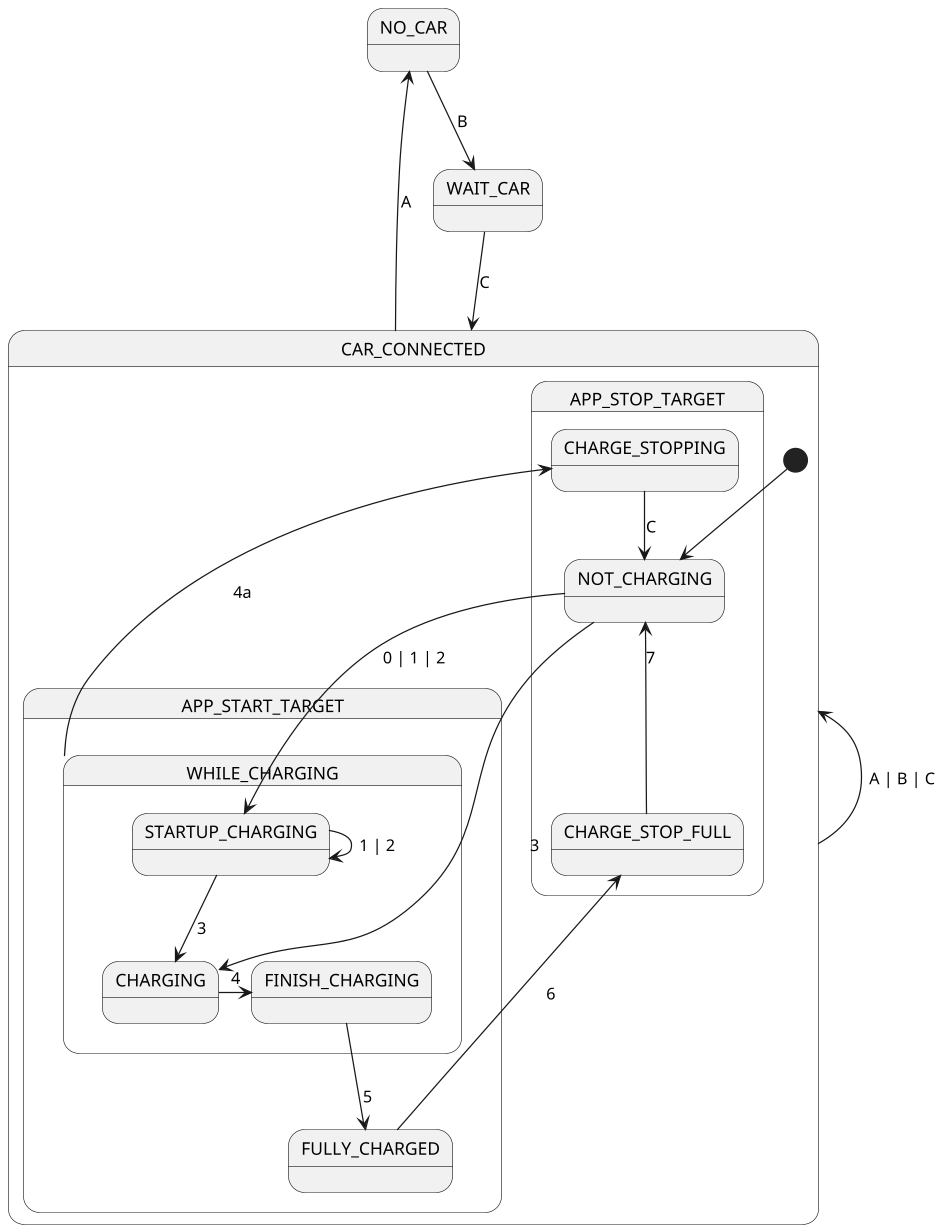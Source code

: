 @startuml
'https://plantuml.com/state-diagram

scale 950 width

state "NO_CAR" as noCar
state "WAIT_CAR" as waitCar

state "CAR_CONNECTED" as car {
    state "APP_STOP_TARGET" as appstop {
        state "NOT_CHARGING" as notCh
        state "CHARGE_STOPPING" as stopCh
        state "CHARGE_STOP_FULL" as stopFull
    }
    state "APP_START_TARGET" as appstart {
        state "WHILE_CHARGING" as whileCh {
            state "STARTUP_CHARGING" as startCh
            state "CHARGING" as Ch
            state "FINISH_CHARGING" as finCh
        }
        state "FULLY_CHARGED" as fulCh
    }
    [*] --> notCh
}

noCar -d-> waitCar : B
waitCar -d-> car : C
notCh --> startCh : 0 | 1 | 2
startCh --> startCh : 1 | 2
notCh --> Ch : 3
startCh --> Ch : 3
Ch -> finCh : 4
finCh -->fulCh : 5
stopCh --> notCh : C
fulCh -l-> stopFull: 6
stopFull -u-> notCh : 7

whileCh -u-> stopCh: 4a

car -u-> car: A | B | C

car -u-> noCar : A

@enduml